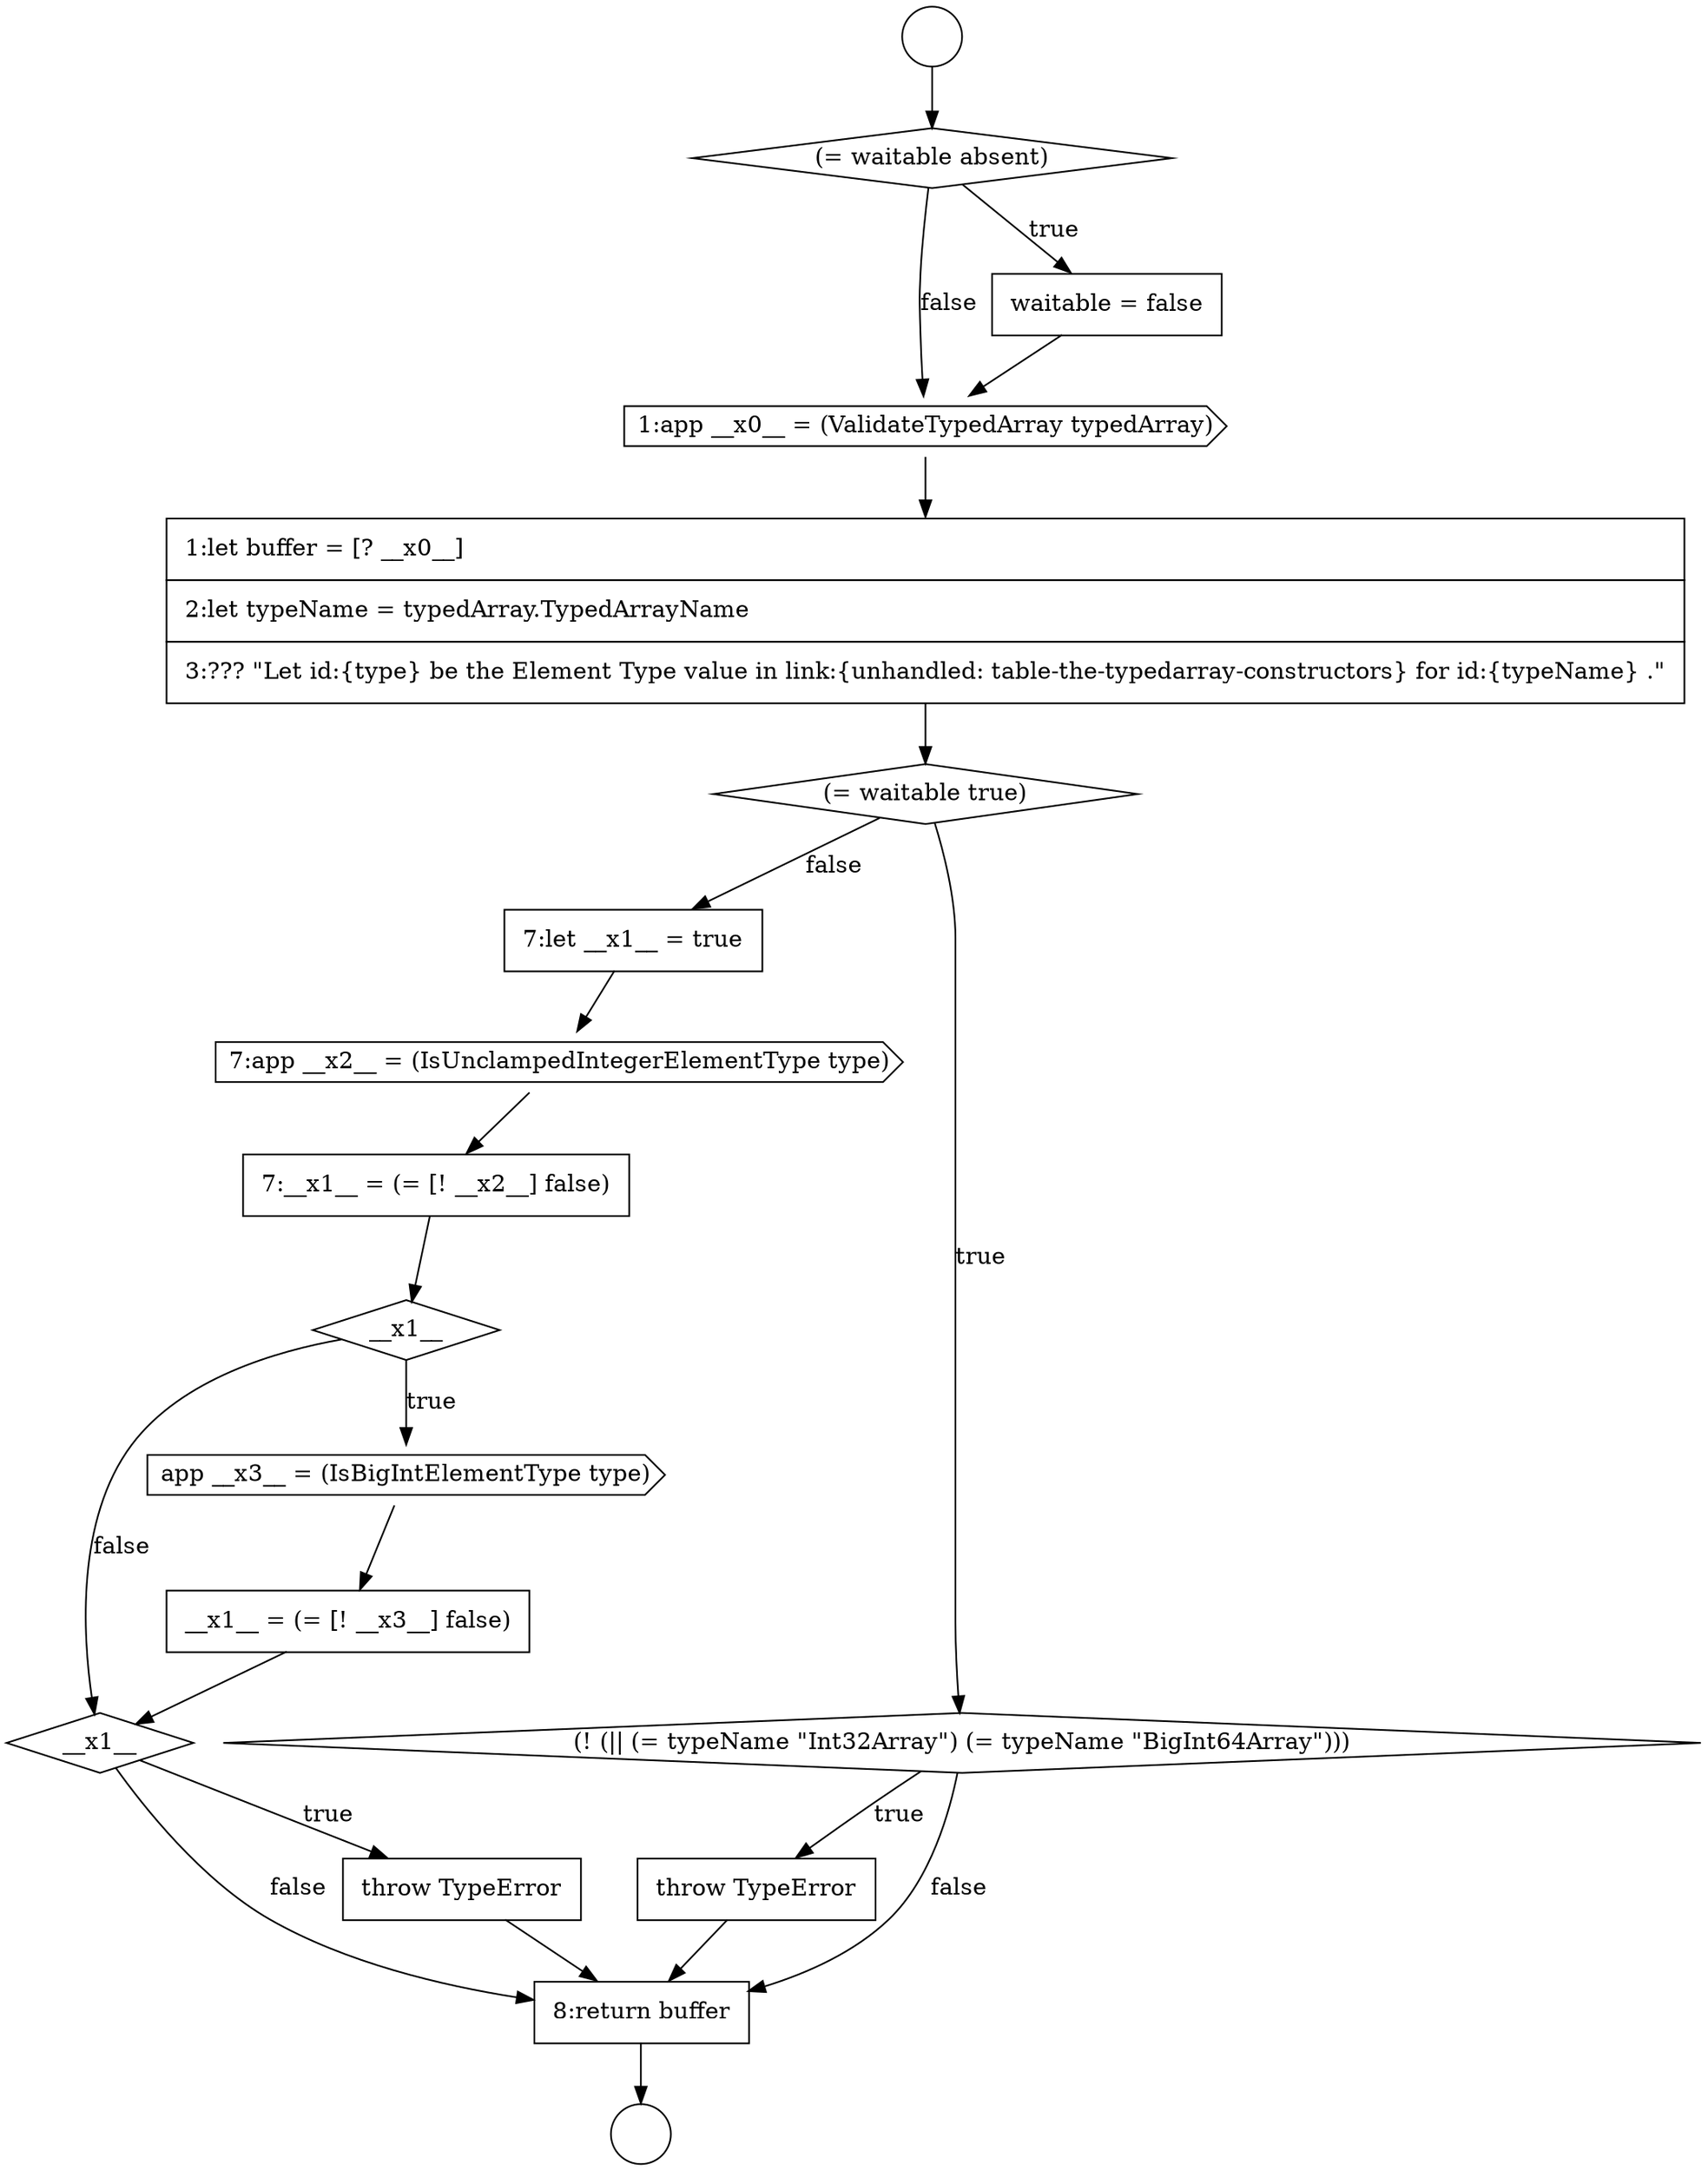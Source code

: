 digraph {
  node18152 [shape=diamond, label=<<font color="black">(= waitable absent)</font>> color="black" fillcolor="white" style=filled]
  node18161 [shape=none, margin=0, label=<<font color="black">
    <table border="0" cellborder="1" cellspacing="0" cellpadding="10">
      <tr><td align="left">7:__x1__ = (= [! __x2__] false)</td></tr>
    </table>
  </font>> color="black" fillcolor="white" style=filled]
  node18155 [shape=none, margin=0, label=<<font color="black">
    <table border="0" cellborder="1" cellspacing="0" cellpadding="10">
      <tr><td align="left">1:let buffer = [? __x0__]</td></tr>
      <tr><td align="left">2:let typeName = typedArray.TypedArrayName</td></tr>
      <tr><td align="left">3:??? &quot;Let id:{type} be the Element Type value in link:{unhandled: table-the-typedarray-constructors} for id:{typeName} .&quot;</td></tr>
    </table>
  </font>> color="black" fillcolor="white" style=filled]
  node18158 [shape=none, margin=0, label=<<font color="black">
    <table border="0" cellborder="1" cellspacing="0" cellpadding="10">
      <tr><td align="left">throw TypeError</td></tr>
    </table>
  </font>> color="black" fillcolor="white" style=filled]
  node18151 [shape=circle label=" " color="black" fillcolor="white" style=filled]
  node18159 [shape=none, margin=0, label=<<font color="black">
    <table border="0" cellborder="1" cellspacing="0" cellpadding="10">
      <tr><td align="left">7:let __x1__ = true</td></tr>
    </table>
  </font>> color="black" fillcolor="white" style=filled]
  node18164 [shape=none, margin=0, label=<<font color="black">
    <table border="0" cellborder="1" cellspacing="0" cellpadding="10">
      <tr><td align="left">__x1__ = (= [! __x3__] false)</td></tr>
    </table>
  </font>> color="black" fillcolor="white" style=filled]
  node18167 [shape=none, margin=0, label=<<font color="black">
    <table border="0" cellborder="1" cellspacing="0" cellpadding="10">
      <tr><td align="left">8:return buffer</td></tr>
    </table>
  </font>> color="black" fillcolor="white" style=filled]
  node18150 [shape=circle label=" " color="black" fillcolor="white" style=filled]
  node18156 [shape=diamond, label=<<font color="black">(= waitable true)</font>> color="black" fillcolor="white" style=filled]
  node18160 [shape=cds, label=<<font color="black">7:app __x2__ = (IsUnclampedIntegerElementType type)</font>> color="black" fillcolor="white" style=filled]
  node18166 [shape=none, margin=0, label=<<font color="black">
    <table border="0" cellborder="1" cellspacing="0" cellpadding="10">
      <tr><td align="left">throw TypeError</td></tr>
    </table>
  </font>> color="black" fillcolor="white" style=filled]
  node18162 [shape=diamond, label=<<font color="black">__x1__</font>> color="black" fillcolor="white" style=filled]
  node18157 [shape=diamond, label=<<font color="black">(! (|| (= typeName &quot;Int32Array&quot;) (= typeName &quot;BigInt64Array&quot;)))</font>> color="black" fillcolor="white" style=filled]
  node18154 [shape=cds, label=<<font color="black">1:app __x0__ = (ValidateTypedArray typedArray)</font>> color="black" fillcolor="white" style=filled]
  node18165 [shape=diamond, label=<<font color="black">__x1__</font>> color="black" fillcolor="white" style=filled]
  node18153 [shape=none, margin=0, label=<<font color="black">
    <table border="0" cellborder="1" cellspacing="0" cellpadding="10">
      <tr><td align="left">waitable = false</td></tr>
    </table>
  </font>> color="black" fillcolor="white" style=filled]
  node18163 [shape=cds, label=<<font color="black">app __x3__ = (IsBigIntElementType type)</font>> color="black" fillcolor="white" style=filled]
  node18160 -> node18161 [ color="black"]
  node18157 -> node18158 [label=<<font color="black">true</font>> color="black"]
  node18157 -> node18167 [label=<<font color="black">false</font>> color="black"]
  node18166 -> node18167 [ color="black"]
  node18158 -> node18167 [ color="black"]
  node18165 -> node18166 [label=<<font color="black">true</font>> color="black"]
  node18165 -> node18167 [label=<<font color="black">false</font>> color="black"]
  node18155 -> node18156 [ color="black"]
  node18156 -> node18157 [label=<<font color="black">true</font>> color="black"]
  node18156 -> node18159 [label=<<font color="black">false</font>> color="black"]
  node18153 -> node18154 [ color="black"]
  node18150 -> node18152 [ color="black"]
  node18152 -> node18153 [label=<<font color="black">true</font>> color="black"]
  node18152 -> node18154 [label=<<font color="black">false</font>> color="black"]
  node18154 -> node18155 [ color="black"]
  node18159 -> node18160 [ color="black"]
  node18167 -> node18151 [ color="black"]
  node18163 -> node18164 [ color="black"]
  node18164 -> node18165 [ color="black"]
  node18162 -> node18163 [label=<<font color="black">true</font>> color="black"]
  node18162 -> node18165 [label=<<font color="black">false</font>> color="black"]
  node18161 -> node18162 [ color="black"]
}
